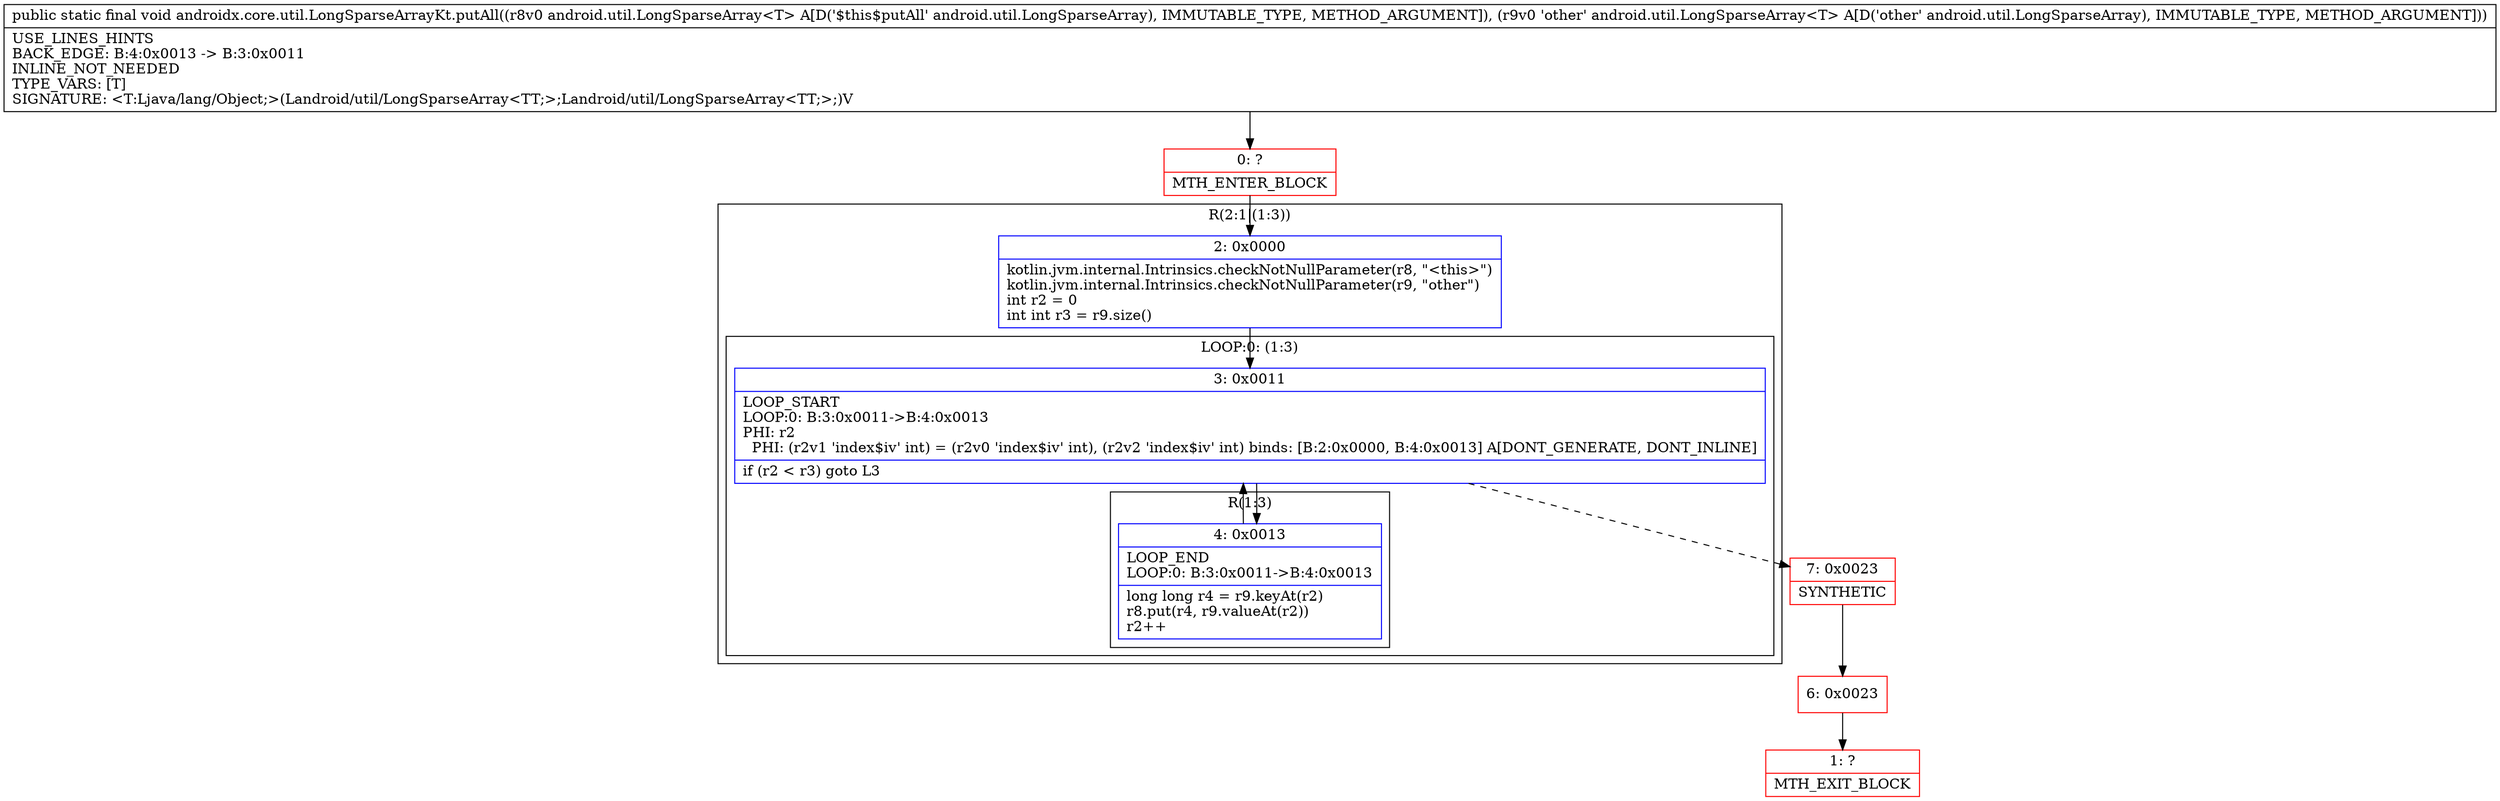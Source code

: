 digraph "CFG forandroidx.core.util.LongSparseArrayKt.putAll(Landroid\/util\/LongSparseArray;Landroid\/util\/LongSparseArray;)V" {
subgraph cluster_Region_856741705 {
label = "R(2:1|(1:3))";
node [shape=record,color=blue];
Node_2 [shape=record,label="{2\:\ 0x0000|kotlin.jvm.internal.Intrinsics.checkNotNullParameter(r8, \"\<this\>\")\lkotlin.jvm.internal.Intrinsics.checkNotNullParameter(r9, \"other\")\lint r2 = 0\lint int r3 = r9.size()\l}"];
subgraph cluster_LoopRegion_646757531 {
label = "LOOP:0: (1:3)";
node [shape=record,color=blue];
Node_3 [shape=record,label="{3\:\ 0x0011|LOOP_START\lLOOP:0: B:3:0x0011\-\>B:4:0x0013\lPHI: r2 \l  PHI: (r2v1 'index$iv' int) = (r2v0 'index$iv' int), (r2v2 'index$iv' int) binds: [B:2:0x0000, B:4:0x0013] A[DONT_GENERATE, DONT_INLINE]\l|if (r2 \< r3) goto L3\l}"];
subgraph cluster_Region_1473382631 {
label = "R(1:3)";
node [shape=record,color=blue];
Node_4 [shape=record,label="{4\:\ 0x0013|LOOP_END\lLOOP:0: B:3:0x0011\-\>B:4:0x0013\l|long long r4 = r9.keyAt(r2)\lr8.put(r4, r9.valueAt(r2))\lr2++\l}"];
}
}
}
Node_0 [shape=record,color=red,label="{0\:\ ?|MTH_ENTER_BLOCK\l}"];
Node_7 [shape=record,color=red,label="{7\:\ 0x0023|SYNTHETIC\l}"];
Node_6 [shape=record,color=red,label="{6\:\ 0x0023}"];
Node_1 [shape=record,color=red,label="{1\:\ ?|MTH_EXIT_BLOCK\l}"];
MethodNode[shape=record,label="{public static final void androidx.core.util.LongSparseArrayKt.putAll((r8v0 android.util.LongSparseArray\<T\> A[D('$this$putAll' android.util.LongSparseArray), IMMUTABLE_TYPE, METHOD_ARGUMENT]), (r9v0 'other' android.util.LongSparseArray\<T\> A[D('other' android.util.LongSparseArray), IMMUTABLE_TYPE, METHOD_ARGUMENT]))  | USE_LINES_HINTS\lBACK_EDGE: B:4:0x0013 \-\> B:3:0x0011\lINLINE_NOT_NEEDED\lTYPE_VARS: [T]\lSIGNATURE: \<T:Ljava\/lang\/Object;\>(Landroid\/util\/LongSparseArray\<TT;\>;Landroid\/util\/LongSparseArray\<TT;\>;)V\l}"];
MethodNode -> Node_0;Node_2 -> Node_3;
Node_3 -> Node_4;
Node_3 -> Node_7[style=dashed];
Node_4 -> Node_3;
Node_0 -> Node_2;
Node_7 -> Node_6;
Node_6 -> Node_1;
}

